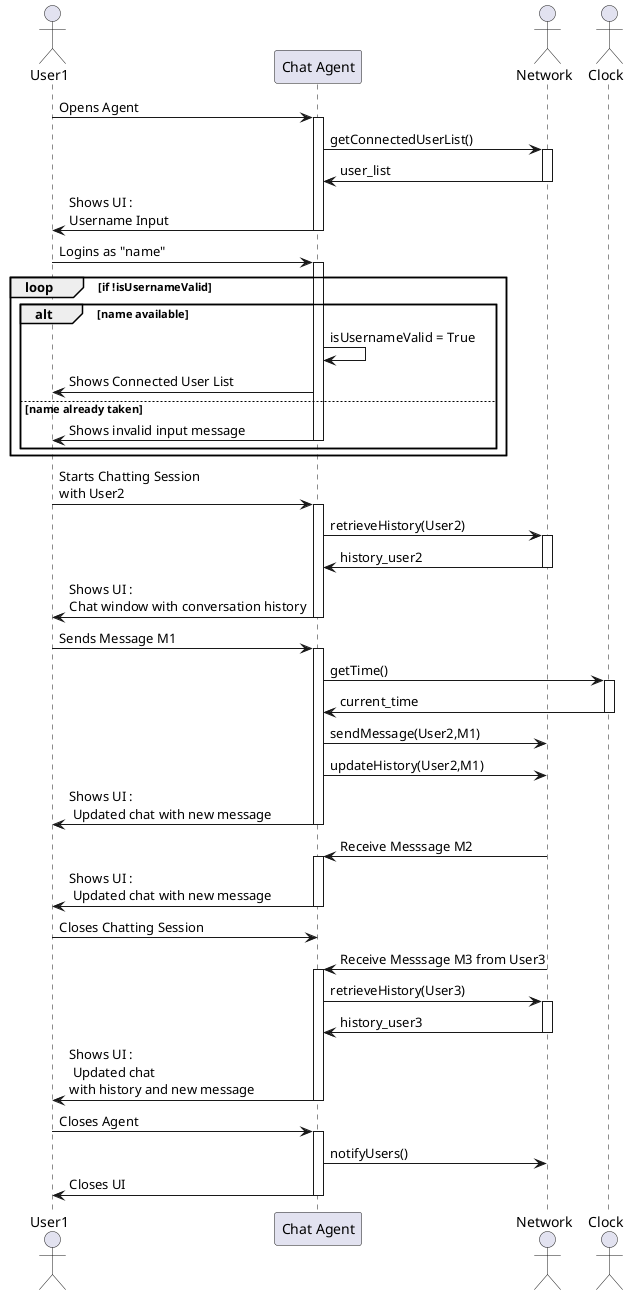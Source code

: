 @startuml sequence_black_box
actor User1 as User
participant "Chat Agent" as chatAgent
actor "Network" as Network
actor "Clock" as Clock

User -> chatAgent ++ : Opens Agent
chatAgent -> Network ++ : getConnectedUserList()
Network -> chatAgent -- : user_list
chatAgent -> User -- : Shows UI :\nUsername Input
User -> chatAgent ++ : Logins as "name"
loop if !isUsernameValid
alt name available
chatAgent -> chatAgent : isUsernameValid = True
User <- chatAgent : Shows Connected User List
    else name already taken
User <- chatAgent -- : Shows invalid input message
    end
end

User -> chatAgent ++ : Starts Chatting Session\nwith User2
  chatAgent -> Network ++ : retrieveHistory(User2)
  Network -> chatAgent -- : history_user2
chatAgent -> User -- : Shows UI :\nChat window with conversation history

User -> chatAgent ++ : Sends Message M1
  chatAgent -> Clock ++ : getTime()
  Clock -> chatAgent -- : current_time
  chatAgent -> Network : sendMessage(User2,M1)
  chatAgent -> Network : updateHistory(User2,M1)
chatAgent -> User -- : Shows UI :\n Updated chat with new message

Network -> chatAgent ++ : Receive Messsage M2
chatAgent -> User -- : Shows UI :\n Updated chat with new message

User -> chatAgent : Closes Chatting Session

Network -> chatAgent ++ : Receive Messsage M3 from User3
  chatAgent -> Network ++ : retrieveHistory(User3) 
  Network -> chatAgent -- : history_user3
chatAgent -> User -- : Shows UI :\n Updated chat\nwith history and new message

User -> chatAgent ++ : Closes Agent
  chatAgent -> Network : notifyUsers()
chatAgent -> User -- : Closes UI
@enduml